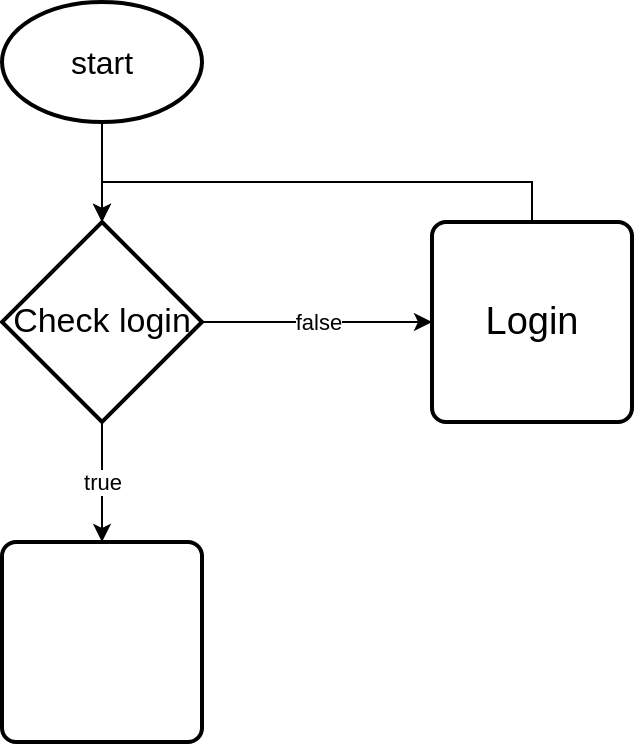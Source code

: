 <mxfile version="21.8.1" type="github">
  <diagram name="Page-1" id="nDi3K2-DmWgYyA50z-ad">
    <mxGraphModel dx="880" dy="438" grid="1" gridSize="10" guides="1" tooltips="1" connect="1" arrows="1" fold="1" page="1" pageScale="1" pageWidth="850" pageHeight="1100" math="0" shadow="0">
      <root>
        <mxCell id="0" />
        <mxCell id="1" parent="0" />
        <mxCell id="1MM2bpCmUslDVCENX9zD-2" value="&lt;font style=&quot;font-size: 16px;&quot;&gt;start&lt;/font&gt;" style="strokeWidth=2;html=1;shape=mxgraph.flowchart.start_1;whiteSpace=wrap;" vertex="1" parent="1">
          <mxGeometry x="375" y="20" width="100" height="60" as="geometry" />
        </mxCell>
        <mxCell id="1MM2bpCmUslDVCENX9zD-5" value="true" style="edgeStyle=orthogonalEdgeStyle;rounded=0;orthogonalLoop=1;jettySize=auto;html=1;exitX=0.5;exitY=1;exitDx=0;exitDy=0;exitPerimeter=0;entryX=0.5;entryY=0;entryDx=0;entryDy=0;" edge="1" parent="1" source="1MM2bpCmUslDVCENX9zD-3" target="1MM2bpCmUslDVCENX9zD-4">
          <mxGeometry relative="1" as="geometry" />
        </mxCell>
        <mxCell id="1MM2bpCmUslDVCENX9zD-8" value="false" style="edgeStyle=orthogonalEdgeStyle;rounded=0;orthogonalLoop=1;jettySize=auto;html=1;exitX=1;exitY=0.5;exitDx=0;exitDy=0;exitPerimeter=0;entryX=0;entryY=0.5;entryDx=0;entryDy=0;" edge="1" parent="1" source="1MM2bpCmUslDVCENX9zD-3" target="1MM2bpCmUslDVCENX9zD-7">
          <mxGeometry relative="1" as="geometry" />
        </mxCell>
        <mxCell id="1MM2bpCmUslDVCENX9zD-3" value="&lt;font style=&quot;font-size: 17px;&quot;&gt;Check login&lt;/font&gt;" style="strokeWidth=2;html=1;shape=mxgraph.flowchart.decision;whiteSpace=wrap;" vertex="1" parent="1">
          <mxGeometry x="375" y="130" width="100" height="100" as="geometry" />
        </mxCell>
        <mxCell id="1MM2bpCmUslDVCENX9zD-4" value="" style="rounded=1;whiteSpace=wrap;html=1;absoluteArcSize=1;arcSize=14;strokeWidth=2;" vertex="1" parent="1">
          <mxGeometry x="375" y="290" width="100" height="100" as="geometry" />
        </mxCell>
        <mxCell id="1MM2bpCmUslDVCENX9zD-6" style="edgeStyle=orthogonalEdgeStyle;rounded=0;orthogonalLoop=1;jettySize=auto;html=1;exitX=0.5;exitY=1;exitDx=0;exitDy=0;exitPerimeter=0;entryX=0.5;entryY=0;entryDx=0;entryDy=0;entryPerimeter=0;" edge="1" parent="1" source="1MM2bpCmUslDVCENX9zD-2" target="1MM2bpCmUslDVCENX9zD-3">
          <mxGeometry relative="1" as="geometry" />
        </mxCell>
        <mxCell id="1MM2bpCmUslDVCENX9zD-7" value="&lt;font style=&quot;font-size: 19px;&quot;&gt;Login&lt;/font&gt;" style="rounded=1;whiteSpace=wrap;html=1;absoluteArcSize=1;arcSize=14;strokeWidth=2;" vertex="1" parent="1">
          <mxGeometry x="590" y="130" width="100" height="100" as="geometry" />
        </mxCell>
        <mxCell id="1MM2bpCmUslDVCENX9zD-9" style="edgeStyle=orthogonalEdgeStyle;rounded=0;orthogonalLoop=1;jettySize=auto;html=1;exitX=0.5;exitY=0;exitDx=0;exitDy=0;entryX=0.5;entryY=0;entryDx=0;entryDy=0;entryPerimeter=0;" edge="1" parent="1" source="1MM2bpCmUslDVCENX9zD-7" target="1MM2bpCmUslDVCENX9zD-3">
          <mxGeometry relative="1" as="geometry" />
        </mxCell>
      </root>
    </mxGraphModel>
  </diagram>
</mxfile>
